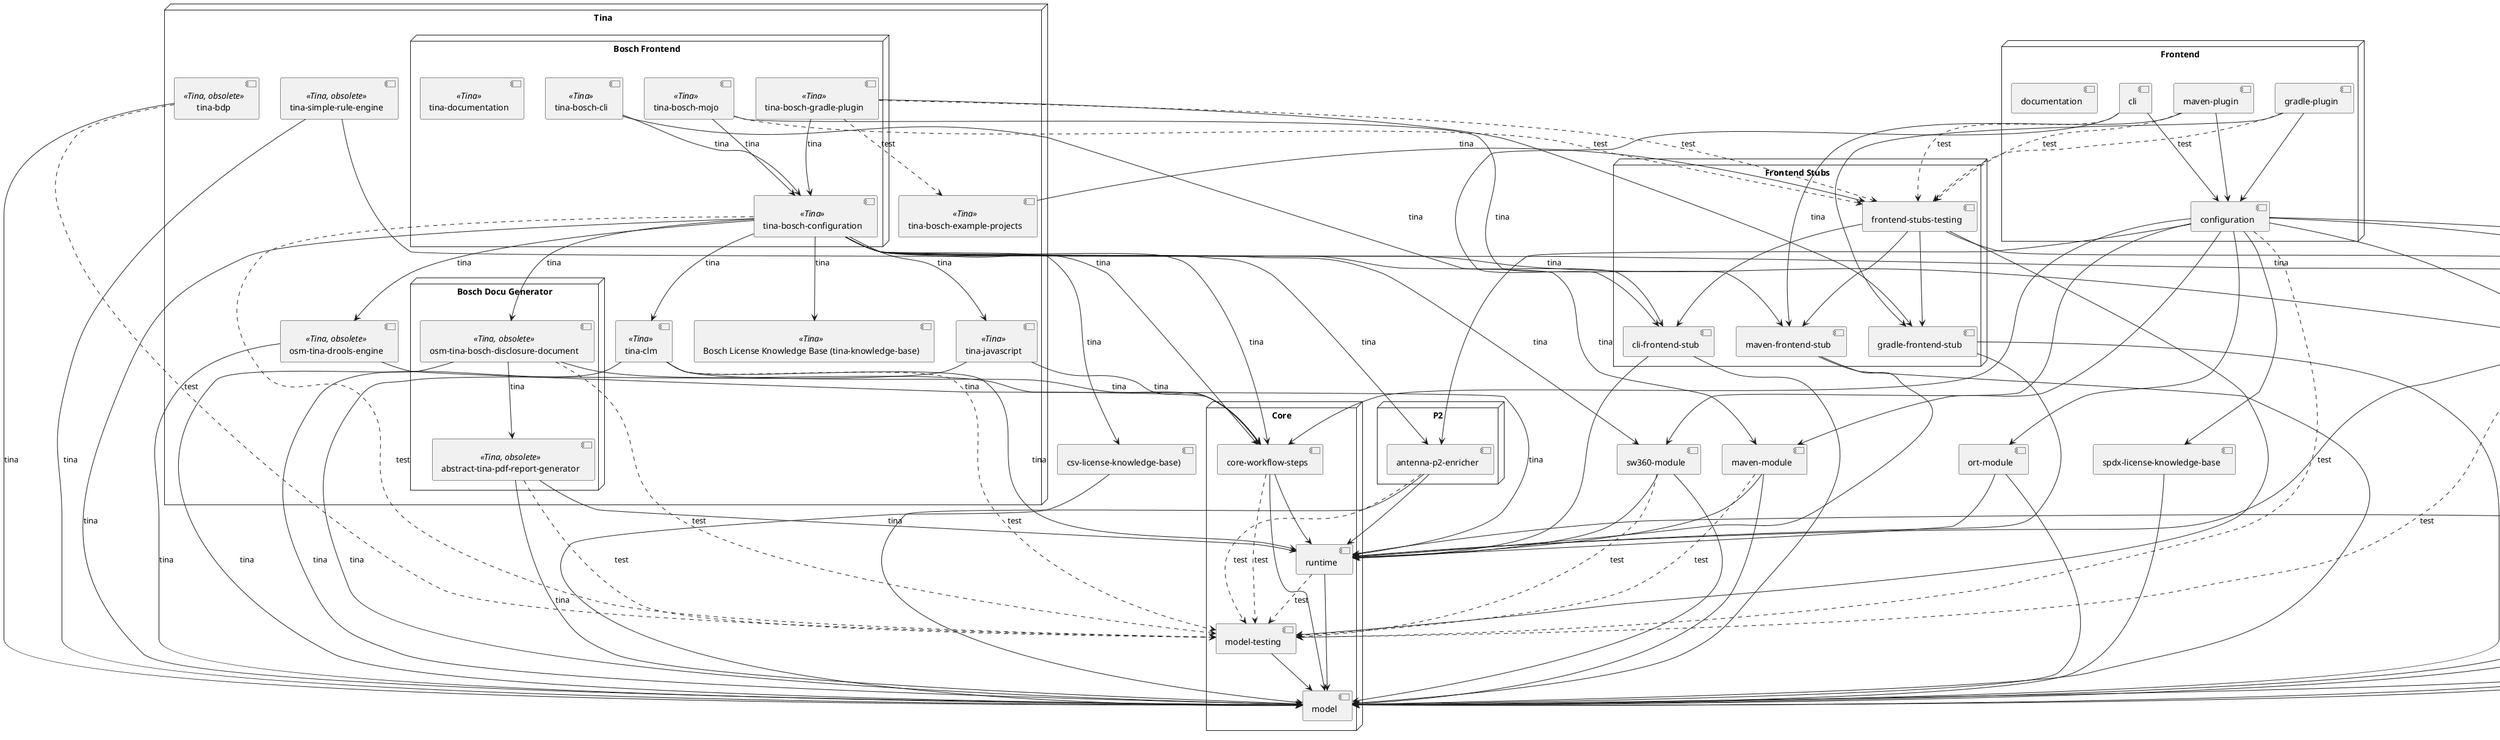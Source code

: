 @startuml

'
' SPDX-License-Identifier: EPL-2.0
'
' An architecture model of SW360antenna
'

skinparam componentStyle uml2

' Antenna Product Components

node "Core" {
    component [model] as model
    component [runtime] as runtime
    component [core-workflow-steps] as core_workflow_steps
    component [model-testing] as model_testing
}

node "Frontend Stubs" {
    component [cli-frontend-stub] as cli_stub
    component [maven-frontend-stub] as maven_stub
    component [gradle-frontend-stub] as gradle_stub
    component [frontend-stubs-testing] as frontend_testing
}

component [maven-module] as maven_module
component [sw360-module] as sw360_module
component [ort-module] as ort_module
component [spdx-license-knowledge-base] as spdx_kb
component [csv-license-knowledge-base)] as csv_lic_kb

node "Validators" {
    component [drools-checker] as drools_checker
    component [rule-engine-testing] as drools_testing
    component [common-rules] as common_rules
    component [simple-validators-module] as simple_validators
}

node "P2" {
    component [antenna-p2-enricher] as p2_enricher
}

node "Frontend" {
    component [configuration] as base_config
    component [cli] as cli
    component [maven-plugin] as maven_plugin
    component [gradle-plugin] as gradle_plugin
    component [documentation] as docu
}

' Tina Components

node "Tina" {
  component [tina-bdp] as bdp <<Tina, obsolete>>
  component [tina-clm] as iq <<Tina>>
  component [tina-javascript] as javascript <<Tina>>
  component [tina-simple-rule-engine] as simple_rule_engine <<Tina, obsolete>>
  component [osm-tina-drools-engine] as drools_engine <<Tina, obsolete>>

  node "Bosch Docu Generator" {
    component [abstract-tina-pdf-report-generator] as base_pdf_generator <<Tina, obsolete>>
    component [osm-tina-bosch-disclosure-document] as legal_generator <<Tina, obsolete>>
  }

  component [Bosch License Knowledge Base (tina-knowledge-base)] as bosch_lic_kb <<Tina>>

  node "Bosch Frontend" {
    component [tina-bosch-configuration] as bosch_base_config <<Tina>>
    component [tina-bosch-cli] as bosch_cli <<Tina>>
    component [tina-bosch-mojo] as bosch_maven_plugin <<Tina>>
    component [tina-bosch-gradle-plugin] as bosch_gradle_plugin <<Tina>>

    component [tina-documentation] as tina_docu <<Tina>>
  }

  component [tina-bosch-example-projects] as tina_testing <<Tina>>
}

' Layout

maven_module -[hidden]- runtime
sw360_module -[hidden]- runtime
drools_checker -[hidden]- runtime
p2_enricher -[hidden]- runtime
ort_module -[hidden]- runtime
spdx_kb -[hidden]- runtime
csv_lic_kb -[hidden]- runtime

cli_stub -[hidden]- maven_module
cli_stub -[hidden]- sw360_module
cli_stub -[hidden]- drools_checker
cli_stub -[hidden]- p2_enricher
cli_stub -[hidden]- ort_module
cli_stub -[hidden]- spdx_kb
cli_stub -[hidden]- csv_lic_kb

base_config -[hidden]- cli_stub
bosch_base_config -[hidden]- cli_stub

' Dependencies Antenna

model_testing --> model

runtime --> model

runtime ..> model_testing : test

core_workflow_steps --> model

core_workflow_steps --> runtime

core_workflow_steps ..> model_testing : test

cli_stub --> model

cli_stub --> runtime

maven_stub --> model

maven_stub --> runtime

gradle_stub --> model

gradle_stub --> runtime

frontend_testing --> model

frontend_testing --> model_testing

frontend_testing --> cli_stub

frontend_testing --> maven_stub

frontend_testing --> gradle_stub

maven_module --> model

maven_module --> runtime

maven_module ..> model_testing : test

sw360_module --> model

sw360_module --> runtime

sw360_module ..> model_testing : test

drools_checker --> model

drools_checker --> runtime

drools_testing --> model

drools_testing --> drools_checker

simple_validators --> model

simple_validators --> runtime

simple_validators ..> model_testing : test

p2_enricher --> model

p2_enricher --> runtime

p2_enricher ..> model_testing : test

ort_module --> model

ort_module --> runtime

common_rules --> model

common_rules ..> drools_testing

spdx_kb --> model

base_config -->  core_workflow_steps

base_config --> common_rules

base_config --> maven_module

base_config --> ort_module

base_config --> drools_checker

base_config --> spdx_kb

base_config --> p2_enricher

base_config --> simple_validators

base_config --> sw360_module

base_config ..> model_testing : test

cli --> cli_stub

cli --> base_config

cli ..> frontend_testing : test

maven_plugin --> maven_stub

maven_plugin --> base_config

maven_plugin ..> frontend_testing : test

gradle_plugin --> gradle_stub

gradle_plugin --> base_config

gradle_plugin ..> frontend_testing : test

csv_lic_kb --> model

' Tina Dependencies

bdp --> model : tina

bdp ..> model_testing : test

iq --> model : tina

iq --> runtime : tina

iq --> core_workflow_steps : tina

iq ..> model_testing : test

javascript --> model : tina

javascript --> core_workflow_steps : tina

simple_rule_engine --> model : tina

simple_rule_engine --> core_workflow_steps : tina

drools_engine --> model : tina

drools_engine --> core_workflow_steps : tina

base_pdf_generator --> model : tina

base_pdf_generator --> runtime : tina

base_pdf_generator ..> model_testing : test

legal_generator --> model : tina

legal_generator --> runtime : tina

legal_generator --> base_pdf_generator : tina

legal_generator ..> model_testing : test

bosch_base_config --> model : tina

bosch_base_config --> csv_lic_kb : tina

bosch_base_config --> bosch_lic_kb : tina

bosch_base_config --> core_workflow_steps : tina

bosch_base_config --> maven_module : tina

bosch_base_config --> simple_validators : tina

bosch_base_config --> iq : tina

bosch_base_config --> javascript : tina

bosch_base_config --> drools_engine : tina

bosch_base_config --> p2_enricher : tina

bosch_base_config --> sw360_module : tina

bosch_base_config --> common_rules : tina

bosch_base_config --> legal_generator : tina

bosch_base_config ..> model_testing : test

bosch_cli --> cli_stub : tina

bosch_cli --> bosch_base_config : tina

bosch_maven_plugin --> maven_stub : tina

bosch_maven_plugin --> bosch_base_config : tina

bosch_maven_plugin ..> frontend_testing : test

bosch_gradle_plugin --> gradle_stub : tina

bosch_gradle_plugin --> bosch_base_config : tina

bosch_gradle_plugin ..> frontend_testing : test

bosch_gradle_plugin ..> tina_testing : test

tina_testing --> frontend_testing : tina

@enduml

